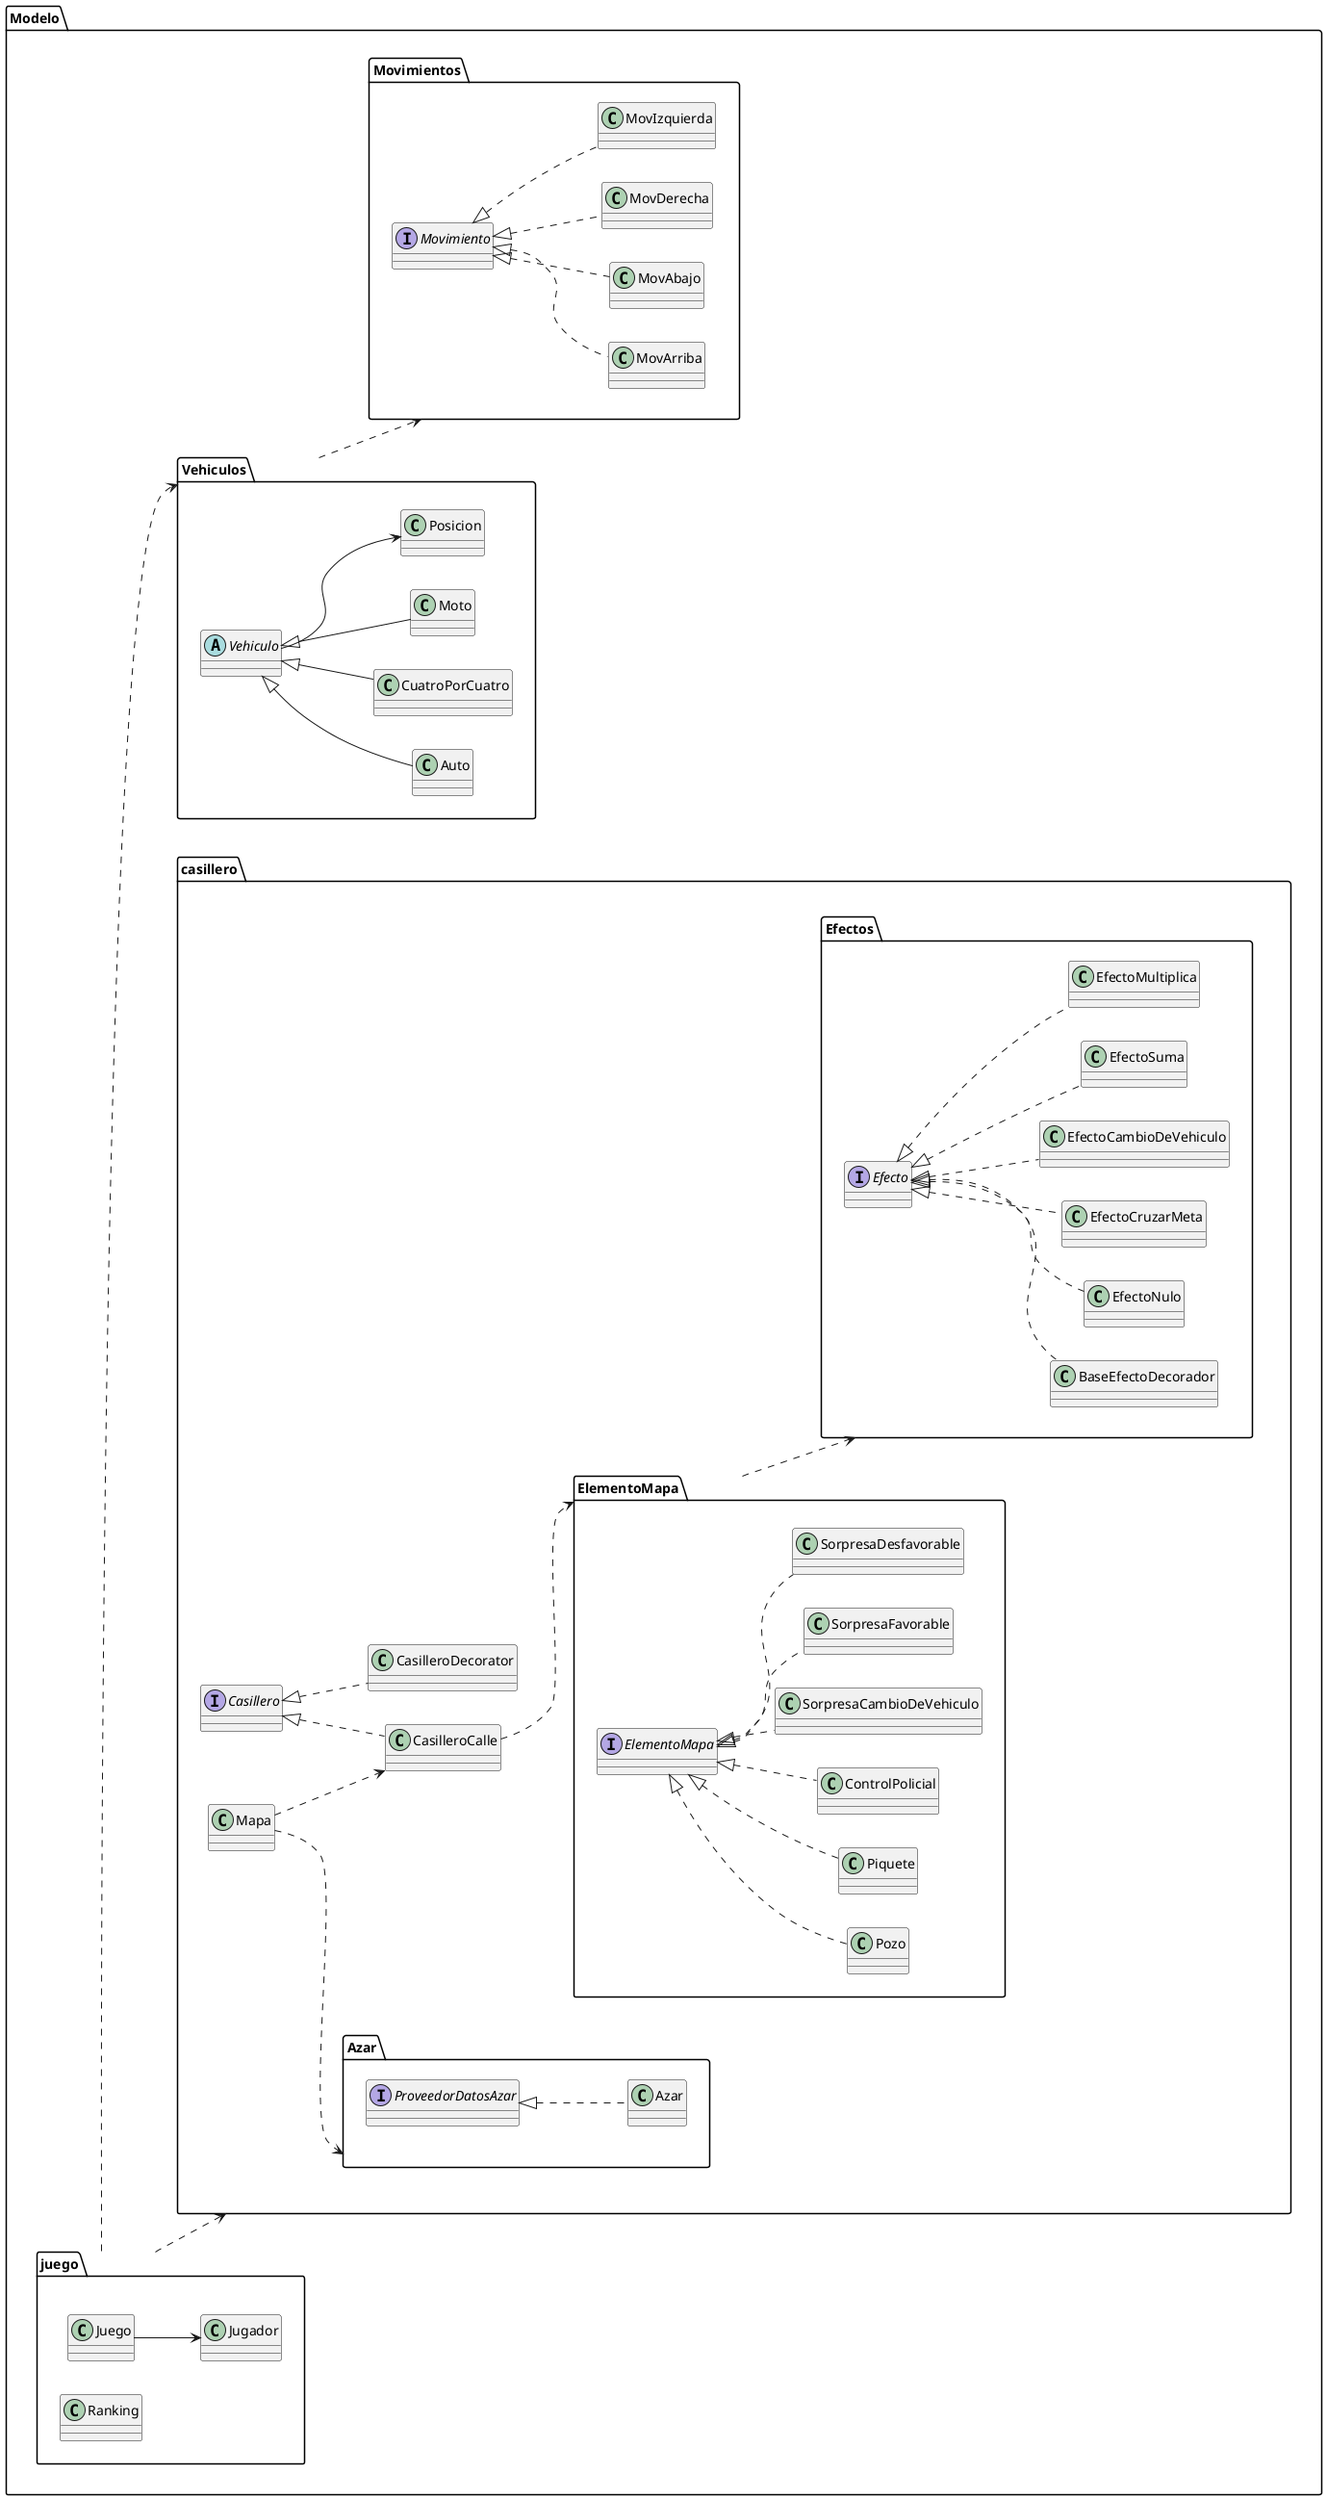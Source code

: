 @startuml
left to right direction
package Modelo{
package juego{

   class Jugador{}
   class Juego{}
   class Ranking{}
   Juego --> Jugador
}
juego ..> casillero
juego ..> Vehiculos
package casillero{
    interface Casillero
    class Mapa
    class CasilleroCalle implements Casillero
    class CasilleroDecorator implements Casillero
    package Efectos{
        interface Efecto
        class BaseEfectoDecorador implements Efecto
        class EfectoNulo implements Efecto
        class EfectoCruzarMeta implements Efecto
        class EfectoCambioDeVehiculo implements Efecto
        class EfectoSuma implements Efecto
        class EfectoMultiplica implements Efecto
    }
    package ElementoMapa{
        interface ElementoMapa
        class Pozo implements ElementoMapa
        class Piquete implements ElementoMapa
        class ControlPolicial implements ElementoMapa
        class SorpresaCambioDeVehiculo implements ElementoMapa
        class SorpresaFavorable implements ElementoMapa
        class SorpresaDesfavorable implements ElementoMapa
    }

    package Azar{
        class Azar implements ProveedorDatosAzar

    }
    Mapa ..> Azar
    ElementoMapa ..> Efectos
    Mapa ..> CasilleroCalle
    CasilleroCalle ..> ElementoMapa

}


package Vehiculos{
    abstract class Vehiculo
    class Auto extends Vehiculo
    class CuatroPorCuatro extends Vehiculo
    class Moto extends Vehiculo
    class Posicion
    Vehiculo --> Posicion
}
    Vehiculos ..> Movimientos

package Movimientos{

    interface Movimiento
    class MovArriba implements Movimiento
    class MovAbajo implements Movimiento
    class MovDerecha implements Movimiento
    class MovIzquierda implements Movimiento
}

}
@enduml